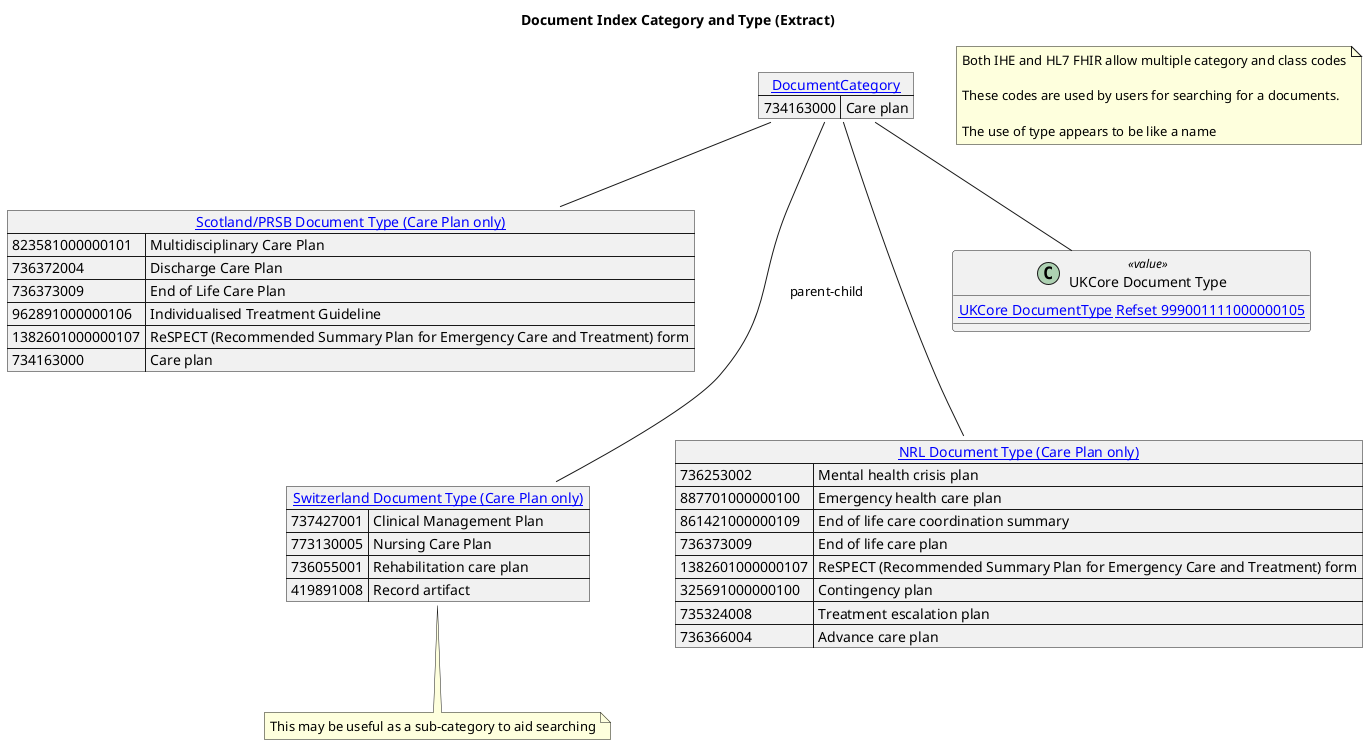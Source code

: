 @startuml

skinparam svgDimensionStyle false

title "Document Index Category and Type (Extract)"



note "Both IHE and HL7 FHIR allow multiple category and class codes\n\nThese codes are used by users for searching for a documents.\n\nThe use of type appears to be like a name" as N1

json "[[ValueSet-document-index-class.html DocumentCategory]]" as Category {
  "734163000":"Care plan"
}


json "[[https://fhir.ch/ig/ch-term/3.0.0/ValueSet-DocumentEntry.typeCode.html Switzerland Document Type (Care Plan only)]]" as Type {
  "737427001":"Clinical Management Plan",
  "773130005":"Nursing Care Plan",
  "736055001":"Rehabilitation care plan",
  "419891008":"Record artifact"
}

note "This may be useful as a sub-category to aid searching" as N2

N2 .u. Type


json "[[ValueSet-nrl.document-index-type.html NRL Document Type (Care Plan only)]]" as Composition {
 "736253002":"Mental health crisis plan",
 "887701000000100":"Emergency health care plan",
 "861421000000109":"End of life care coordination summary",
 "736373009":"End of life care plan",
 "1382601000000107" :"ReSPECT (Recommended Summary Plan for \nEmergency Care and Treatment) form",
 "325691000000100":"Contingency plan",
 "735324008":"Treatment escalation plan",
 "736366004":"Advance care plan"
}

json "[[ValueSet-scotland.document-index-type.html Scotland/PRSB Document Type (Care Plan only)]]" as Scotland {
 "823581000000101":"Multidisciplinary Care Plan",
 "736372004":"Discharge Care Plan",
 "736373009":"End of Life Care Plan",
 "962891000000106":"Individualised Treatment Guideline",
 "1382601000000107":"ReSPECT (Recommended Summary Plan for \nEmergency Care and Treatment) form",
 "734163000":"Care plan"
}

class "UKCore Document Type" as UKCoreDocumentType <<value>> {
  [[https://simplifier.net/HL7FHIRUKCoreR4/ValueSet-UKCore-DocumentType UKCore DocumentType]] [[https://termbrowser.nhs.uk/?perspective=full&conceptId1=999001111000000105&edition=uk-edition&release=v20240731&server=https://termbrowser.nhs.uk/sct-browser-api/snomed&langRefset=999001261000000100,999000691000001104 Refset 999001111000000105]]
}


Category -- Type : parent-child
Category -- Composition
Category -- Scotland
Category -- UKCoreDocumentType

Scotland -d[hidden]- Type
UKCoreDocumentType -d[hidden]- Composition
@enduml
